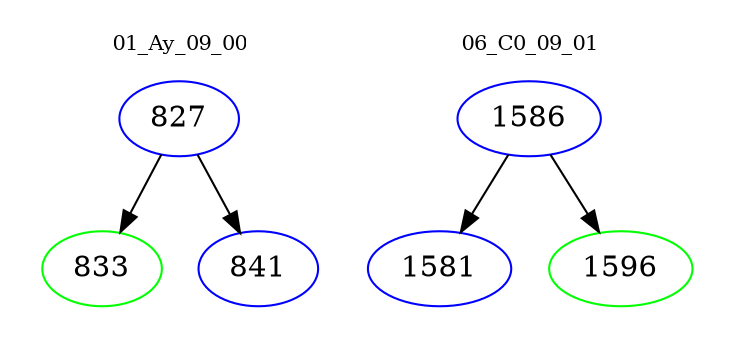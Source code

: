 digraph{
subgraph cluster_0 {
color = white
label = "01_Ay_09_00";
fontsize=10;
T0_827 [label="827", color="blue"]
T0_827 -> T0_833 [color="black"]
T0_833 [label="833", color="green"]
T0_827 -> T0_841 [color="black"]
T0_841 [label="841", color="blue"]
}
subgraph cluster_1 {
color = white
label = "06_C0_09_01";
fontsize=10;
T1_1586 [label="1586", color="blue"]
T1_1586 -> T1_1581 [color="black"]
T1_1581 [label="1581", color="blue"]
T1_1586 -> T1_1596 [color="black"]
T1_1596 [label="1596", color="green"]
}
}
